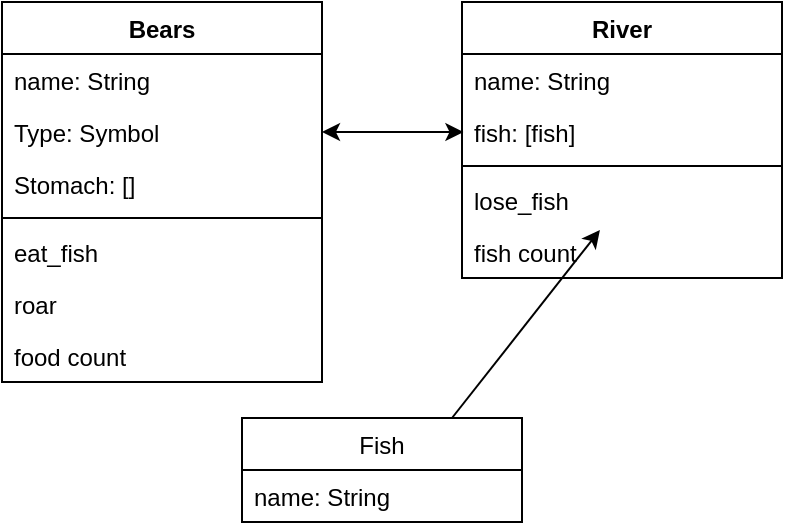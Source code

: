 <mxfile version="12.7.6" type="device"><diagram id="NBGOzS0ejuknuTtr3qBu" name="Page-1"><mxGraphModel dx="946" dy="629" grid="1" gridSize="10" guides="1" tooltips="1" connect="1" arrows="1" fold="1" page="1" pageScale="1" pageWidth="827" pageHeight="1169" math="0" shadow="0"><root><mxCell id="0"/><mxCell id="1" parent="0"/><mxCell id="1Z_C0ESLCwCymvPZQ7-n-1" value="Bears" style="swimlane;fontStyle=1;align=center;verticalAlign=top;childLayout=stackLayout;horizontal=1;startSize=26;horizontalStack=0;resizeParent=1;resizeParentMax=0;resizeLast=0;collapsible=1;marginBottom=0;" vertex="1" parent="1"><mxGeometry x="70" y="50" width="160" height="190" as="geometry"/></mxCell><mxCell id="1Z_C0ESLCwCymvPZQ7-n-14" value="name: String" style="text;strokeColor=none;fillColor=none;align=left;verticalAlign=top;spacingLeft=4;spacingRight=4;overflow=hidden;rotatable=0;points=[[0,0.5],[1,0.5]];portConstraint=eastwest;" vertex="1" parent="1Z_C0ESLCwCymvPZQ7-n-1"><mxGeometry y="26" width="160" height="26" as="geometry"/></mxCell><mxCell id="1Z_C0ESLCwCymvPZQ7-n-15" value="Type: Symbol" style="text;strokeColor=none;fillColor=none;align=left;verticalAlign=top;spacingLeft=4;spacingRight=4;overflow=hidden;rotatable=0;points=[[0,0.5],[1,0.5]];portConstraint=eastwest;" vertex="1" parent="1Z_C0ESLCwCymvPZQ7-n-1"><mxGeometry y="52" width="160" height="26" as="geometry"/></mxCell><mxCell id="1Z_C0ESLCwCymvPZQ7-n-2" value="Stomach: []" style="text;strokeColor=none;fillColor=none;align=left;verticalAlign=top;spacingLeft=4;spacingRight=4;overflow=hidden;rotatable=0;points=[[0,0.5],[1,0.5]];portConstraint=eastwest;" vertex="1" parent="1Z_C0ESLCwCymvPZQ7-n-1"><mxGeometry y="78" width="160" height="26" as="geometry"/></mxCell><mxCell id="1Z_C0ESLCwCymvPZQ7-n-3" value="" style="line;strokeWidth=1;fillColor=none;align=left;verticalAlign=middle;spacingTop=-1;spacingLeft=3;spacingRight=3;rotatable=0;labelPosition=right;points=[];portConstraint=eastwest;" vertex="1" parent="1Z_C0ESLCwCymvPZQ7-n-1"><mxGeometry y="104" width="160" height="8" as="geometry"/></mxCell><mxCell id="1Z_C0ESLCwCymvPZQ7-n-4" value="eat_fish" style="text;strokeColor=none;fillColor=none;align=left;verticalAlign=top;spacingLeft=4;spacingRight=4;overflow=hidden;rotatable=0;points=[[0,0.5],[1,0.5]];portConstraint=eastwest;" vertex="1" parent="1Z_C0ESLCwCymvPZQ7-n-1"><mxGeometry y="112" width="160" height="26" as="geometry"/></mxCell><mxCell id="1Z_C0ESLCwCymvPZQ7-n-22" value="roar" style="text;strokeColor=none;fillColor=none;align=left;verticalAlign=top;spacingLeft=4;spacingRight=4;overflow=hidden;rotatable=0;points=[[0,0.5],[1,0.5]];portConstraint=eastwest;" vertex="1" parent="1Z_C0ESLCwCymvPZQ7-n-1"><mxGeometry y="138" width="160" height="26" as="geometry"/></mxCell><mxCell id="1Z_C0ESLCwCymvPZQ7-n-30" value="food count" style="text;strokeColor=none;fillColor=none;align=left;verticalAlign=top;spacingLeft=4;spacingRight=4;overflow=hidden;rotatable=0;points=[[0,0.5],[1,0.5]];portConstraint=eastwest;" vertex="1" parent="1Z_C0ESLCwCymvPZQ7-n-1"><mxGeometry y="164" width="160" height="26" as="geometry"/></mxCell><mxCell id="1Z_C0ESLCwCymvPZQ7-n-5" value="River" style="swimlane;fontStyle=1;align=center;verticalAlign=top;childLayout=stackLayout;horizontal=1;startSize=26;horizontalStack=0;resizeParent=1;resizeParentMax=0;resizeLast=0;collapsible=1;marginBottom=0;" vertex="1" parent="1"><mxGeometry x="300" y="50" width="160" height="138" as="geometry"/></mxCell><mxCell id="1Z_C0ESLCwCymvPZQ7-n-13" value="name: String" style="text;strokeColor=none;fillColor=none;align=left;verticalAlign=top;spacingLeft=4;spacingRight=4;overflow=hidden;rotatable=0;points=[[0,0.5],[1,0.5]];portConstraint=eastwest;" vertex="1" parent="1Z_C0ESLCwCymvPZQ7-n-5"><mxGeometry y="26" width="160" height="26" as="geometry"/></mxCell><mxCell id="1Z_C0ESLCwCymvPZQ7-n-6" value="fish: [fish]" style="text;strokeColor=none;fillColor=none;align=left;verticalAlign=top;spacingLeft=4;spacingRight=4;overflow=hidden;rotatable=0;points=[[0,0.5],[1,0.5]];portConstraint=eastwest;" vertex="1" parent="1Z_C0ESLCwCymvPZQ7-n-5"><mxGeometry y="52" width="160" height="26" as="geometry"/></mxCell><mxCell id="1Z_C0ESLCwCymvPZQ7-n-7" value="" style="line;strokeWidth=1;fillColor=none;align=left;verticalAlign=middle;spacingTop=-1;spacingLeft=3;spacingRight=3;rotatable=0;labelPosition=right;points=[];portConstraint=eastwest;" vertex="1" parent="1Z_C0ESLCwCymvPZQ7-n-5"><mxGeometry y="78" width="160" height="8" as="geometry"/></mxCell><mxCell id="1Z_C0ESLCwCymvPZQ7-n-8" value="lose_fish" style="text;strokeColor=none;fillColor=none;align=left;verticalAlign=top;spacingLeft=4;spacingRight=4;overflow=hidden;rotatable=0;points=[[0,0.5],[1,0.5]];portConstraint=eastwest;" vertex="1" parent="1Z_C0ESLCwCymvPZQ7-n-5"><mxGeometry y="86" width="160" height="26" as="geometry"/></mxCell><mxCell id="1Z_C0ESLCwCymvPZQ7-n-31" value="fish count" style="text;strokeColor=none;fillColor=none;align=left;verticalAlign=top;spacingLeft=4;spacingRight=4;overflow=hidden;rotatable=0;points=[[0,0.5],[1,0.5]];portConstraint=eastwest;" vertex="1" parent="1Z_C0ESLCwCymvPZQ7-n-5"><mxGeometry y="112" width="160" height="26" as="geometry"/></mxCell><mxCell id="1Z_C0ESLCwCymvPZQ7-n-16" value="Fish" style="swimlane;fontStyle=0;childLayout=stackLayout;horizontal=1;startSize=26;fillColor=none;horizontalStack=0;resizeParent=1;resizeParentMax=0;resizeLast=0;collapsible=1;marginBottom=0;" vertex="1" parent="1"><mxGeometry x="190" y="258" width="140" height="52" as="geometry"/></mxCell><mxCell id="1Z_C0ESLCwCymvPZQ7-n-17" value="name: String" style="text;strokeColor=none;fillColor=none;align=left;verticalAlign=top;spacingLeft=4;spacingRight=4;overflow=hidden;rotatable=0;points=[[0,0.5],[1,0.5]];portConstraint=eastwest;" vertex="1" parent="1Z_C0ESLCwCymvPZQ7-n-16"><mxGeometry y="26" width="140" height="26" as="geometry"/></mxCell><mxCell id="1Z_C0ESLCwCymvPZQ7-n-20" value="" style="endArrow=classic;html=1;entryX=0.431;entryY=1.077;entryDx=0;entryDy=0;entryPerimeter=0;exitX=0.75;exitY=0;exitDx=0;exitDy=0;" edge="1" parent="1" source="1Z_C0ESLCwCymvPZQ7-n-16" target="1Z_C0ESLCwCymvPZQ7-n-8"><mxGeometry width="50" height="50" relative="1" as="geometry"><mxPoint x="290" y="250" as="sourcePoint"/><mxPoint x="340" y="200" as="targetPoint"/></mxGeometry></mxCell><mxCell id="1Z_C0ESLCwCymvPZQ7-n-21" value="" style="endArrow=classic;startArrow=classic;html=1;" edge="1" parent="1" source="1Z_C0ESLCwCymvPZQ7-n-15"><mxGeometry width="50" height="50" relative="1" as="geometry"><mxPoint x="230" y="165" as="sourcePoint"/><mxPoint x="300.711" y="115" as="targetPoint"/></mxGeometry></mxCell></root></mxGraphModel></diagram></mxfile>